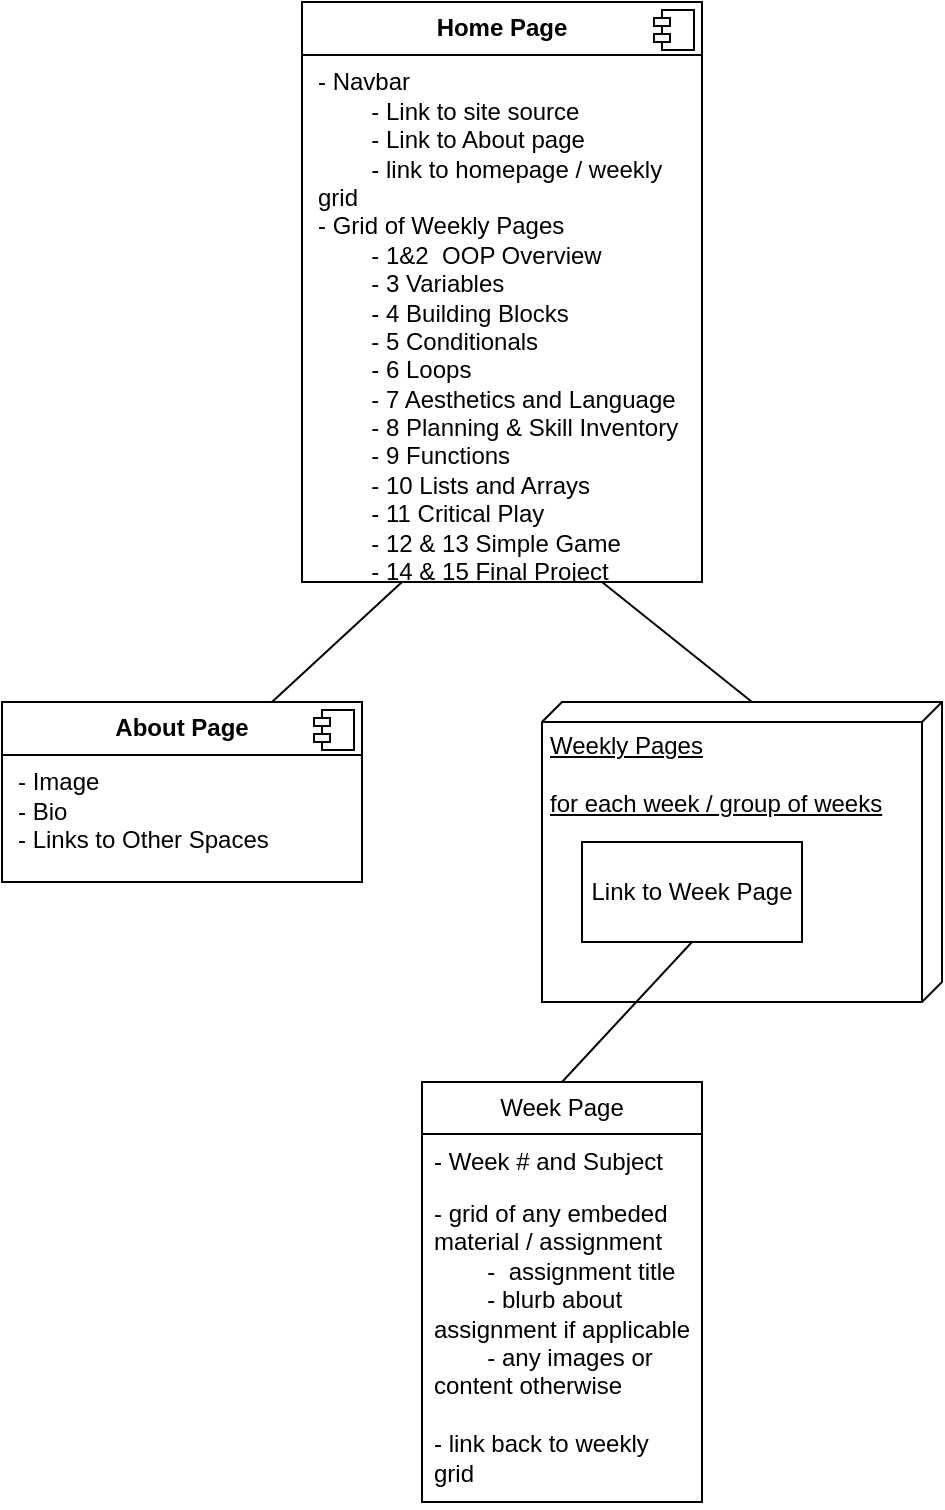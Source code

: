 <mxfile version="28.1.1">
  <diagram name="Page-1" id="AEdSwFaztNdFBlTJa8in">
    <mxGraphModel dx="1554" dy="1935" grid="1" gridSize="10" guides="1" tooltips="1" connect="1" arrows="1" fold="1" page="1" pageScale="1" pageWidth="850" pageHeight="1100" math="0" shadow="0">
      <root>
        <mxCell id="0" />
        <mxCell id="1" parent="0" />
        <mxCell id="qZYzBnxNrU_8rkZMk2g8-2" value="&lt;p style=&quot;margin:0px;margin-top:6px;text-align:center;&quot;&gt;&lt;b&gt;Home Page&lt;/b&gt;&lt;/p&gt;&lt;hr size=&quot;1&quot; style=&quot;border-style:solid;&quot;&gt;&lt;p style=&quot;margin:0px;margin-left:8px;&quot;&gt;- Navbar&lt;/p&gt;&lt;p style=&quot;margin:0px;margin-left:8px;&quot;&gt;&lt;span style=&quot;white-space: pre;&quot;&gt;&#x9;&lt;/span&gt;- Link to site source&lt;/p&gt;&lt;p style=&quot;margin:0px;margin-left:8px;&quot;&gt;&amp;nbsp;&amp;nbsp;&lt;span style=&quot;white-space: pre;&quot;&gt;&#x9;&lt;/span&gt;- Link to About page&lt;/p&gt;&lt;p style=&quot;margin:0px;margin-left:8px;&quot;&gt;&lt;span style=&quot;white-space: pre;&quot;&gt;&#x9;&lt;/span&gt;- link to homepage / weekly grid&lt;/p&gt;&lt;p style=&quot;margin:0px;margin-left:8px;&quot;&gt;- Grid of Weekly Pages&lt;/p&gt;&lt;p style=&quot;margin:0px;margin-left:8px;&quot;&gt;&lt;span style=&quot;white-space: pre;&quot;&gt;&#x9;&lt;/span&gt;- 1&amp;amp;2&amp;nbsp; OOP Overview&lt;/p&gt;&lt;p style=&quot;margin:0px;margin-left:8px;&quot;&gt;&lt;span style=&quot;white-space: pre;&quot;&gt;&#x9;&lt;/span&gt;- 3 Variables&lt;/p&gt;&lt;p style=&quot;margin:0px;margin-left:8px;&quot;&gt;&lt;span style=&quot;white-space: pre;&quot;&gt;&#x9;&lt;/span&gt;- 4 Building Blocks&lt;/p&gt;&lt;p style=&quot;margin:0px;margin-left:8px;&quot;&gt;&lt;span style=&quot;white-space: pre;&quot;&gt;&#x9;&lt;/span&gt;- 5 Conditionals&lt;/p&gt;&lt;p style=&quot;margin:0px;margin-left:8px;&quot;&gt;&lt;span style=&quot;white-space: pre;&quot;&gt;&#x9;&lt;/span&gt;- 6 Loops&lt;/p&gt;&lt;p style=&quot;margin:0px;margin-left:8px;&quot;&gt;&lt;span style=&quot;white-space: pre;&quot;&gt;&#x9;&lt;/span&gt;- 7 Aesthetics and Language&lt;/p&gt;&lt;p style=&quot;margin:0px;margin-left:8px;&quot;&gt;&lt;span style=&quot;white-space: pre;&quot;&gt;&#x9;&lt;/span&gt;- 8 Planning &amp;amp; Skill Inventory&lt;/p&gt;&lt;p style=&quot;margin:0px;margin-left:8px;&quot;&gt;&lt;span style=&quot;white-space: pre;&quot;&gt;&#x9;&lt;/span&gt;- 9 Functions&lt;/p&gt;&lt;p style=&quot;margin:0px;margin-left:8px;&quot;&gt;&lt;span style=&quot;white-space: pre;&quot;&gt;&#x9;&lt;/span&gt;- 10 Lists and Arrays&lt;/p&gt;&lt;p style=&quot;margin:0px;margin-left:8px;&quot;&gt;&lt;span style=&quot;white-space: pre;&quot;&gt;&#x9;&lt;/span&gt;- 11 Critical Play&lt;/p&gt;&lt;p style=&quot;margin:0px;margin-left:8px;&quot;&gt;&lt;span style=&quot;white-space: pre;&quot;&gt;&#x9;&lt;/span&gt;- 12 &amp;amp; 13 Simple Game&lt;/p&gt;&lt;p style=&quot;margin:0px;margin-left:8px;&quot;&gt;&lt;span style=&quot;white-space: pre;&quot;&gt;&#x9;&lt;/span&gt;- 14 &amp;amp; 15 Final Project&lt;/p&gt;" style="align=left;overflow=fill;html=1;dropTarget=0;whiteSpace=wrap;" vertex="1" parent="1">
          <mxGeometry x="340" y="390" width="200" height="290" as="geometry" />
        </mxCell>
        <mxCell id="qZYzBnxNrU_8rkZMk2g8-3" value="" style="shape=component;jettyWidth=8;jettyHeight=4;" vertex="1" parent="qZYzBnxNrU_8rkZMk2g8-2">
          <mxGeometry x="1" width="20" height="20" relative="1" as="geometry">
            <mxPoint x="-24" y="4" as="offset" />
          </mxGeometry>
        </mxCell>
        <mxCell id="qZYzBnxNrU_8rkZMk2g8-5" value="&lt;p style=&quot;margin:0px;margin-top:6px;text-align:center;&quot;&gt;&lt;b&gt;About Page&lt;/b&gt;&lt;/p&gt;&lt;hr size=&quot;1&quot; style=&quot;border-style:solid;&quot;&gt;&lt;p style=&quot;margin:0px;margin-left:8px;&quot;&gt;- Image&lt;/p&gt;&lt;p style=&quot;margin:0px;margin-left:8px;&quot;&gt;- Bio&lt;/p&gt;&lt;p style=&quot;margin:0px;margin-left:8px;&quot;&gt;- Links to Other Spaces&lt;/p&gt;" style="align=left;overflow=fill;html=1;dropTarget=0;whiteSpace=wrap;" vertex="1" parent="1">
          <mxGeometry x="190" y="740" width="180" height="90" as="geometry" />
        </mxCell>
        <mxCell id="qZYzBnxNrU_8rkZMk2g8-6" value="" style="shape=component;jettyWidth=8;jettyHeight=4;" vertex="1" parent="qZYzBnxNrU_8rkZMk2g8-5">
          <mxGeometry x="1" width="20" height="20" relative="1" as="geometry">
            <mxPoint x="-24" y="4" as="offset" />
          </mxGeometry>
        </mxCell>
        <mxCell id="qZYzBnxNrU_8rkZMk2g8-8" value="&lt;div&gt;Weekly Pages&lt;/div&gt;&lt;div&gt;&lt;br&gt;&lt;/div&gt;for each week / group of weeks" style="verticalAlign=top;align=left;spacingTop=8;spacingLeft=2;spacingRight=12;shape=cube;size=10;direction=south;fontStyle=4;html=1;whiteSpace=wrap;" vertex="1" parent="1">
          <mxGeometry x="460" y="740" width="200" height="150" as="geometry" />
        </mxCell>
        <mxCell id="qZYzBnxNrU_8rkZMk2g8-15" value="Week Page" style="swimlane;fontStyle=0;childLayout=stackLayout;horizontal=1;startSize=26;fillColor=none;horizontalStack=0;resizeParent=1;resizeParentMax=0;resizeLast=0;collapsible=1;marginBottom=0;whiteSpace=wrap;html=1;" vertex="1" parent="1">
          <mxGeometry x="400" y="930" width="140" height="210" as="geometry" />
        </mxCell>
        <mxCell id="qZYzBnxNrU_8rkZMk2g8-16" value="- Week # and Subject" style="text;strokeColor=none;fillColor=none;align=left;verticalAlign=top;spacingLeft=4;spacingRight=4;overflow=hidden;rotatable=0;points=[[0,0.5],[1,0.5]];portConstraint=eastwest;whiteSpace=wrap;html=1;" vertex="1" parent="qZYzBnxNrU_8rkZMk2g8-15">
          <mxGeometry y="26" width="140" height="26" as="geometry" />
        </mxCell>
        <mxCell id="qZYzBnxNrU_8rkZMk2g8-17" value="&lt;div&gt;- grid of any embeded material / assignment&lt;/div&gt;&lt;div&gt;&lt;span style=&quot;white-space: pre;&quot;&gt;&#x9;&lt;/span&gt;-&amp;nbsp; assignment title&lt;/div&gt;&lt;div&gt;&lt;span style=&quot;white-space: pre;&quot;&gt;&#x9;&lt;/span&gt;- blurb about assignment if applicable&lt;/div&gt;&lt;div&gt;&lt;span style=&quot;white-space: pre;&quot;&gt;&#x9;&lt;/span&gt;- any images or content otherwise&lt;/div&gt;&lt;div&gt;&lt;br&gt;&lt;/div&gt;&lt;div&gt;- link back to weekly grid&lt;/div&gt;" style="text;strokeColor=none;fillColor=none;align=left;verticalAlign=top;spacingLeft=4;spacingRight=4;overflow=hidden;rotatable=0;points=[[0,0.5],[1,0.5]];portConstraint=eastwest;whiteSpace=wrap;html=1;" vertex="1" parent="qZYzBnxNrU_8rkZMk2g8-15">
          <mxGeometry y="52" width="140" height="158" as="geometry" />
        </mxCell>
        <mxCell id="qZYzBnxNrU_8rkZMk2g8-24" value="Link to Week Page" style="html=1;whiteSpace=wrap;" vertex="1" parent="1">
          <mxGeometry x="480" y="810" width="110" height="50" as="geometry" />
        </mxCell>
        <mxCell id="qZYzBnxNrU_8rkZMk2g8-27" value="" style="endArrow=none;html=1;rounded=0;exitX=0.75;exitY=0;exitDx=0;exitDy=0;entryX=0.25;entryY=1;entryDx=0;entryDy=0;" edge="1" parent="1" source="qZYzBnxNrU_8rkZMk2g8-5" target="qZYzBnxNrU_8rkZMk2g8-2">
          <mxGeometry width="50" height="50" relative="1" as="geometry">
            <mxPoint x="400" y="810" as="sourcePoint" />
            <mxPoint x="450" y="760" as="targetPoint" />
          </mxGeometry>
        </mxCell>
        <mxCell id="qZYzBnxNrU_8rkZMk2g8-28" value="" style="endArrow=none;html=1;rounded=0;exitX=0.75;exitY=1;exitDx=0;exitDy=0;entryX=0;entryY=0;entryDx=0;entryDy=95;entryPerimeter=0;" edge="1" parent="1" source="qZYzBnxNrU_8rkZMk2g8-2" target="qZYzBnxNrU_8rkZMk2g8-8">
          <mxGeometry width="50" height="50" relative="1" as="geometry">
            <mxPoint x="450" y="820" as="sourcePoint" />
            <mxPoint x="515" y="760" as="targetPoint" />
          </mxGeometry>
        </mxCell>
        <mxCell id="qZYzBnxNrU_8rkZMk2g8-29" value="" style="endArrow=none;html=1;rounded=0;exitX=0.5;exitY=0;exitDx=0;exitDy=0;entryX=0.5;entryY=1;entryDx=0;entryDy=0;" edge="1" parent="1" source="qZYzBnxNrU_8rkZMk2g8-15" target="qZYzBnxNrU_8rkZMk2g8-24">
          <mxGeometry width="50" height="50" relative="1" as="geometry">
            <mxPoint x="540" y="900" as="sourcePoint" />
            <mxPoint x="605" y="840" as="targetPoint" />
          </mxGeometry>
        </mxCell>
      </root>
    </mxGraphModel>
  </diagram>
</mxfile>
